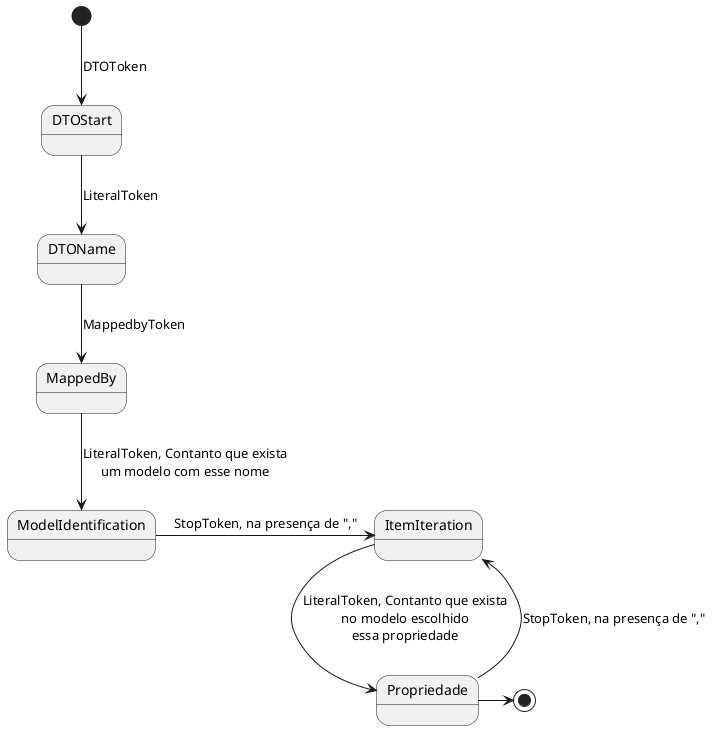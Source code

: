 @startuml DTO State Machine

' left to right direction

[*] --> DTOStart : DTOToken

DTOStart --> DTOName : LiteralToken

DTOName --> MappedBy : MappedbyToken

MappedBy --> ModelIdentification : LiteralToken, Contanto que exista\num modelo com esse nome

ModelIdentification -> ItemIteration : StopToken, na presença de ","

ItemIteration --> Propriedade : LiteralToken, Contanto que exista\nno modelo escolhido\nessa propriedade

Propriedade --> ItemIteration : StopToken, na presença de ","

Propriedade -> [*]

@enduml

